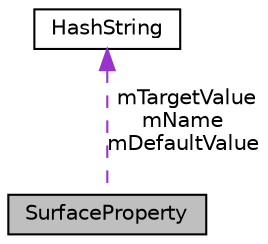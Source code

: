 digraph "SurfaceProperty"
{
  edge [fontname="Helvetica",fontsize="10",labelfontname="Helvetica",labelfontsize="10"];
  node [fontname="Helvetica",fontsize="10",shape=record];
  Node1 [label="SurfaceProperty",height=0.2,width=0.4,color="black", fillcolor="grey75", style="filled", fontcolor="black"];
  Node2 -> Node1 [dir="back",color="darkorchid3",fontsize="10",style="dashed",label=" mTargetValue\nmName\nmDefaultValue" ,fontname="Helvetica"];
  Node2 [label="HashString",height=0.2,width=0.4,color="black", fillcolor="white", style="filled",URL="$classHashString.html"];
}
